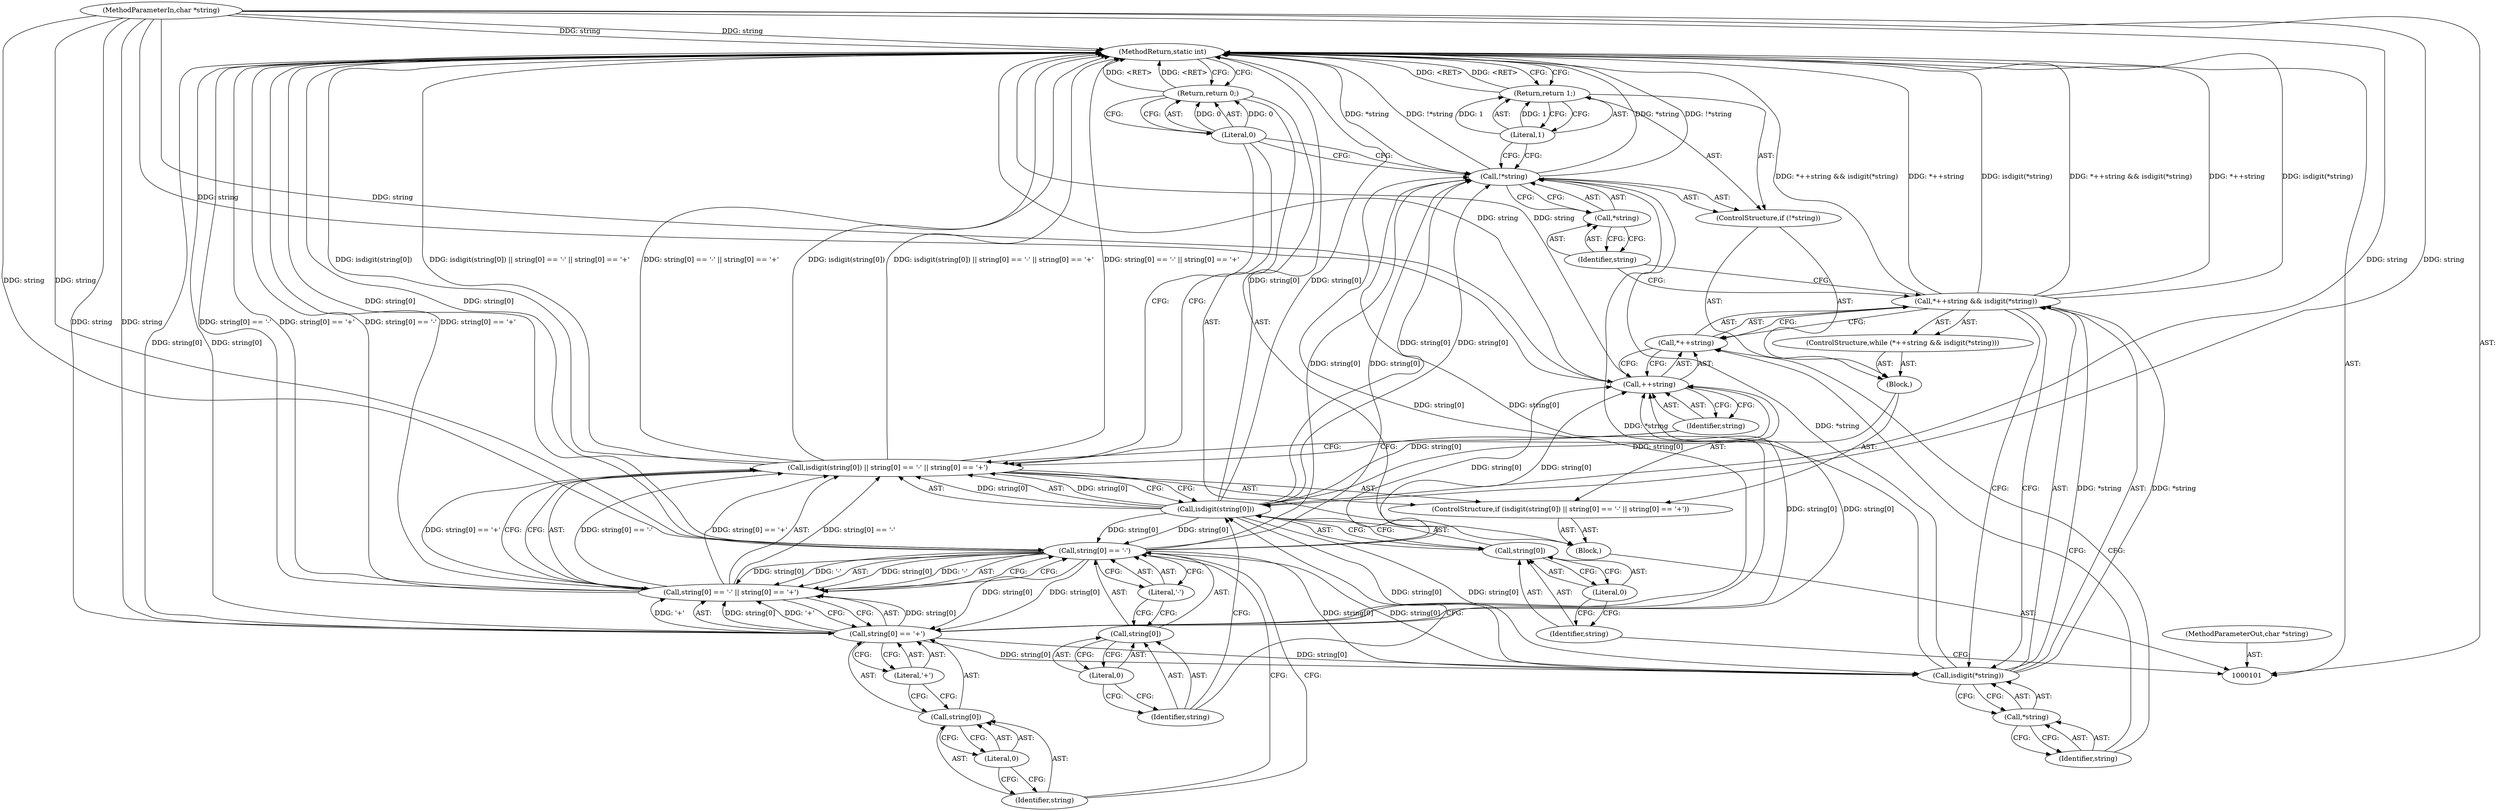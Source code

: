 digraph "1_t1utils_6b9d1aafcb61a3663c883663eb19ccdbfcde8d33_0" {
"1000138" [label="(MethodReturn,static int)"];
"1000102" [label="(MethodParameterIn,char *string)"];
"1000181" [label="(MethodParameterOut,char *string)"];
"1000103" [label="(Block,)"];
"1000107" [label="(Call,string[0])"];
"1000108" [label="(Identifier,string)"];
"1000104" [label="(ControlStructure,if (isdigit(string[0]) || string[0] == '-' || string[0] == '+'))"];
"1000109" [label="(Literal,0)"];
"1000110" [label="(Call,string[0] == '-' || string[0] == '+')"];
"1000111" [label="(Call,string[0] == '-')"];
"1000112" [label="(Call,string[0])"];
"1000113" [label="(Identifier,string)"];
"1000114" [label="(Literal,0)"];
"1000115" [label="(Literal,'-')"];
"1000116" [label="(Call,string[0] == '+')"];
"1000117" [label="(Call,string[0])"];
"1000118" [label="(Identifier,string)"];
"1000119" [label="(Literal,0)"];
"1000105" [label="(Call,isdigit(string[0]) || string[0] == '-' || string[0] == '+')"];
"1000106" [label="(Call,isdigit(string[0]))"];
"1000120" [label="(Literal,'+')"];
"1000121" [label="(Block,)"];
"1000123" [label="(Call,*++string && isdigit(*string))"];
"1000124" [label="(Call,*++string)"];
"1000125" [label="(Call,++string)"];
"1000126" [label="(Identifier,string)"];
"1000127" [label="(Call,isdigit(*string))"];
"1000128" [label="(Call,*string)"];
"1000129" [label="(Identifier,string)"];
"1000122" [label="(ControlStructure,while (*++string && isdigit(*string)))"];
"1000132" [label="(Call,*string)"];
"1000133" [label="(Identifier,string)"];
"1000130" [label="(ControlStructure,if (!*string))"];
"1000131" [label="(Call,!*string)"];
"1000135" [label="(Literal,1)"];
"1000134" [label="(Return,return 1;)"];
"1000136" [label="(Return,return 0;)"];
"1000137" [label="(Literal,0)"];
"1000138" -> "1000101"  [label="AST: "];
"1000138" -> "1000134"  [label="CFG: "];
"1000138" -> "1000136"  [label="CFG: "];
"1000136" -> "1000138"  [label="DDG: <RET>"];
"1000134" -> "1000138"  [label="DDG: <RET>"];
"1000116" -> "1000138"  [label="DDG: string[0]"];
"1000125" -> "1000138"  [label="DDG: string"];
"1000106" -> "1000138"  [label="DDG: string[0]"];
"1000105" -> "1000138"  [label="DDG: isdigit(string[0]) || string[0] == '-' || string[0] == '+'"];
"1000105" -> "1000138"  [label="DDG: string[0] == '-' || string[0] == '+'"];
"1000105" -> "1000138"  [label="DDG: isdigit(string[0])"];
"1000123" -> "1000138"  [label="DDG: isdigit(*string)"];
"1000123" -> "1000138"  [label="DDG: *++string && isdigit(*string)"];
"1000123" -> "1000138"  [label="DDG: *++string"];
"1000131" -> "1000138"  [label="DDG: *string"];
"1000131" -> "1000138"  [label="DDG: !*string"];
"1000102" -> "1000138"  [label="DDG: string"];
"1000111" -> "1000138"  [label="DDG: string[0]"];
"1000110" -> "1000138"  [label="DDG: string[0] == '-'"];
"1000110" -> "1000138"  [label="DDG: string[0] == '+'"];
"1000102" -> "1000101"  [label="AST: "];
"1000102" -> "1000138"  [label="DDG: string"];
"1000102" -> "1000106"  [label="DDG: string"];
"1000102" -> "1000111"  [label="DDG: string"];
"1000102" -> "1000116"  [label="DDG: string"];
"1000102" -> "1000125"  [label="DDG: string"];
"1000181" -> "1000101"  [label="AST: "];
"1000103" -> "1000101"  [label="AST: "];
"1000104" -> "1000103"  [label="AST: "];
"1000136" -> "1000103"  [label="AST: "];
"1000107" -> "1000106"  [label="AST: "];
"1000107" -> "1000109"  [label="CFG: "];
"1000108" -> "1000107"  [label="AST: "];
"1000109" -> "1000107"  [label="AST: "];
"1000106" -> "1000107"  [label="CFG: "];
"1000108" -> "1000107"  [label="AST: "];
"1000108" -> "1000101"  [label="CFG: "];
"1000109" -> "1000108"  [label="CFG: "];
"1000104" -> "1000103"  [label="AST: "];
"1000105" -> "1000104"  [label="AST: "];
"1000121" -> "1000104"  [label="AST: "];
"1000109" -> "1000107"  [label="AST: "];
"1000109" -> "1000108"  [label="CFG: "];
"1000107" -> "1000109"  [label="CFG: "];
"1000110" -> "1000105"  [label="AST: "];
"1000110" -> "1000111"  [label="CFG: "];
"1000110" -> "1000116"  [label="CFG: "];
"1000111" -> "1000110"  [label="AST: "];
"1000116" -> "1000110"  [label="AST: "];
"1000105" -> "1000110"  [label="CFG: "];
"1000110" -> "1000138"  [label="DDG: string[0] == '-'"];
"1000110" -> "1000138"  [label="DDG: string[0] == '+'"];
"1000110" -> "1000105"  [label="DDG: string[0] == '-'"];
"1000110" -> "1000105"  [label="DDG: string[0] == '+'"];
"1000111" -> "1000110"  [label="DDG: string[0]"];
"1000111" -> "1000110"  [label="DDG: '-'"];
"1000116" -> "1000110"  [label="DDG: string[0]"];
"1000116" -> "1000110"  [label="DDG: '+'"];
"1000111" -> "1000110"  [label="AST: "];
"1000111" -> "1000115"  [label="CFG: "];
"1000112" -> "1000111"  [label="AST: "];
"1000115" -> "1000111"  [label="AST: "];
"1000118" -> "1000111"  [label="CFG: "];
"1000110" -> "1000111"  [label="CFG: "];
"1000111" -> "1000138"  [label="DDG: string[0]"];
"1000111" -> "1000110"  [label="DDG: string[0]"];
"1000111" -> "1000110"  [label="DDG: '-'"];
"1000106" -> "1000111"  [label="DDG: string[0]"];
"1000102" -> "1000111"  [label="DDG: string"];
"1000111" -> "1000116"  [label="DDG: string[0]"];
"1000111" -> "1000125"  [label="DDG: string[0]"];
"1000111" -> "1000127"  [label="DDG: string[0]"];
"1000111" -> "1000131"  [label="DDG: string[0]"];
"1000112" -> "1000111"  [label="AST: "];
"1000112" -> "1000114"  [label="CFG: "];
"1000113" -> "1000112"  [label="AST: "];
"1000114" -> "1000112"  [label="AST: "];
"1000115" -> "1000112"  [label="CFG: "];
"1000113" -> "1000112"  [label="AST: "];
"1000113" -> "1000106"  [label="CFG: "];
"1000114" -> "1000113"  [label="CFG: "];
"1000114" -> "1000112"  [label="AST: "];
"1000114" -> "1000113"  [label="CFG: "];
"1000112" -> "1000114"  [label="CFG: "];
"1000115" -> "1000111"  [label="AST: "];
"1000115" -> "1000112"  [label="CFG: "];
"1000111" -> "1000115"  [label="CFG: "];
"1000116" -> "1000110"  [label="AST: "];
"1000116" -> "1000120"  [label="CFG: "];
"1000117" -> "1000116"  [label="AST: "];
"1000120" -> "1000116"  [label="AST: "];
"1000110" -> "1000116"  [label="CFG: "];
"1000116" -> "1000138"  [label="DDG: string[0]"];
"1000116" -> "1000110"  [label="DDG: string[0]"];
"1000116" -> "1000110"  [label="DDG: '+'"];
"1000111" -> "1000116"  [label="DDG: string[0]"];
"1000102" -> "1000116"  [label="DDG: string"];
"1000116" -> "1000125"  [label="DDG: string[0]"];
"1000116" -> "1000127"  [label="DDG: string[0]"];
"1000116" -> "1000131"  [label="DDG: string[0]"];
"1000117" -> "1000116"  [label="AST: "];
"1000117" -> "1000119"  [label="CFG: "];
"1000118" -> "1000117"  [label="AST: "];
"1000119" -> "1000117"  [label="AST: "];
"1000120" -> "1000117"  [label="CFG: "];
"1000118" -> "1000117"  [label="AST: "];
"1000118" -> "1000111"  [label="CFG: "];
"1000119" -> "1000118"  [label="CFG: "];
"1000119" -> "1000117"  [label="AST: "];
"1000119" -> "1000118"  [label="CFG: "];
"1000117" -> "1000119"  [label="CFG: "];
"1000105" -> "1000104"  [label="AST: "];
"1000105" -> "1000106"  [label="CFG: "];
"1000105" -> "1000110"  [label="CFG: "];
"1000106" -> "1000105"  [label="AST: "];
"1000110" -> "1000105"  [label="AST: "];
"1000126" -> "1000105"  [label="CFG: "];
"1000137" -> "1000105"  [label="CFG: "];
"1000105" -> "1000138"  [label="DDG: isdigit(string[0]) || string[0] == '-' || string[0] == '+'"];
"1000105" -> "1000138"  [label="DDG: string[0] == '-' || string[0] == '+'"];
"1000105" -> "1000138"  [label="DDG: isdigit(string[0])"];
"1000106" -> "1000105"  [label="DDG: string[0]"];
"1000110" -> "1000105"  [label="DDG: string[0] == '-'"];
"1000110" -> "1000105"  [label="DDG: string[0] == '+'"];
"1000106" -> "1000105"  [label="AST: "];
"1000106" -> "1000107"  [label="CFG: "];
"1000107" -> "1000106"  [label="AST: "];
"1000113" -> "1000106"  [label="CFG: "];
"1000105" -> "1000106"  [label="CFG: "];
"1000106" -> "1000138"  [label="DDG: string[0]"];
"1000106" -> "1000105"  [label="DDG: string[0]"];
"1000102" -> "1000106"  [label="DDG: string"];
"1000106" -> "1000111"  [label="DDG: string[0]"];
"1000106" -> "1000125"  [label="DDG: string[0]"];
"1000106" -> "1000127"  [label="DDG: string[0]"];
"1000106" -> "1000131"  [label="DDG: string[0]"];
"1000120" -> "1000116"  [label="AST: "];
"1000120" -> "1000117"  [label="CFG: "];
"1000116" -> "1000120"  [label="CFG: "];
"1000121" -> "1000104"  [label="AST: "];
"1000122" -> "1000121"  [label="AST: "];
"1000130" -> "1000121"  [label="AST: "];
"1000123" -> "1000122"  [label="AST: "];
"1000123" -> "1000124"  [label="CFG: "];
"1000123" -> "1000127"  [label="CFG: "];
"1000124" -> "1000123"  [label="AST: "];
"1000127" -> "1000123"  [label="AST: "];
"1000133" -> "1000123"  [label="CFG: "];
"1000123" -> "1000138"  [label="DDG: isdigit(*string)"];
"1000123" -> "1000138"  [label="DDG: *++string && isdigit(*string)"];
"1000123" -> "1000138"  [label="DDG: *++string"];
"1000127" -> "1000123"  [label="DDG: *string"];
"1000124" -> "1000123"  [label="AST: "];
"1000124" -> "1000125"  [label="CFG: "];
"1000125" -> "1000124"  [label="AST: "];
"1000129" -> "1000124"  [label="CFG: "];
"1000123" -> "1000124"  [label="CFG: "];
"1000125" -> "1000124"  [label="AST: "];
"1000125" -> "1000126"  [label="CFG: "];
"1000126" -> "1000125"  [label="AST: "];
"1000124" -> "1000125"  [label="CFG: "];
"1000125" -> "1000138"  [label="DDG: string"];
"1000116" -> "1000125"  [label="DDG: string[0]"];
"1000106" -> "1000125"  [label="DDG: string[0]"];
"1000111" -> "1000125"  [label="DDG: string[0]"];
"1000102" -> "1000125"  [label="DDG: string"];
"1000126" -> "1000125"  [label="AST: "];
"1000126" -> "1000105"  [label="CFG: "];
"1000125" -> "1000126"  [label="CFG: "];
"1000127" -> "1000123"  [label="AST: "];
"1000127" -> "1000128"  [label="CFG: "];
"1000128" -> "1000127"  [label="AST: "];
"1000123" -> "1000127"  [label="CFG: "];
"1000127" -> "1000123"  [label="DDG: *string"];
"1000116" -> "1000127"  [label="DDG: string[0]"];
"1000106" -> "1000127"  [label="DDG: string[0]"];
"1000111" -> "1000127"  [label="DDG: string[0]"];
"1000127" -> "1000131"  [label="DDG: *string"];
"1000128" -> "1000127"  [label="AST: "];
"1000128" -> "1000129"  [label="CFG: "];
"1000129" -> "1000128"  [label="AST: "];
"1000127" -> "1000128"  [label="CFG: "];
"1000129" -> "1000128"  [label="AST: "];
"1000129" -> "1000124"  [label="CFG: "];
"1000128" -> "1000129"  [label="CFG: "];
"1000122" -> "1000121"  [label="AST: "];
"1000123" -> "1000122"  [label="AST: "];
"1000132" -> "1000131"  [label="AST: "];
"1000132" -> "1000133"  [label="CFG: "];
"1000133" -> "1000132"  [label="AST: "];
"1000131" -> "1000132"  [label="CFG: "];
"1000133" -> "1000132"  [label="AST: "];
"1000133" -> "1000123"  [label="CFG: "];
"1000132" -> "1000133"  [label="CFG: "];
"1000130" -> "1000121"  [label="AST: "];
"1000131" -> "1000130"  [label="AST: "];
"1000134" -> "1000130"  [label="AST: "];
"1000131" -> "1000130"  [label="AST: "];
"1000131" -> "1000132"  [label="CFG: "];
"1000132" -> "1000131"  [label="AST: "];
"1000135" -> "1000131"  [label="CFG: "];
"1000137" -> "1000131"  [label="CFG: "];
"1000131" -> "1000138"  [label="DDG: *string"];
"1000131" -> "1000138"  [label="DDG: !*string"];
"1000116" -> "1000131"  [label="DDG: string[0]"];
"1000106" -> "1000131"  [label="DDG: string[0]"];
"1000111" -> "1000131"  [label="DDG: string[0]"];
"1000127" -> "1000131"  [label="DDG: *string"];
"1000135" -> "1000134"  [label="AST: "];
"1000135" -> "1000131"  [label="CFG: "];
"1000134" -> "1000135"  [label="CFG: "];
"1000135" -> "1000134"  [label="DDG: 1"];
"1000134" -> "1000130"  [label="AST: "];
"1000134" -> "1000135"  [label="CFG: "];
"1000135" -> "1000134"  [label="AST: "];
"1000138" -> "1000134"  [label="CFG: "];
"1000134" -> "1000138"  [label="DDG: <RET>"];
"1000135" -> "1000134"  [label="DDG: 1"];
"1000136" -> "1000103"  [label="AST: "];
"1000136" -> "1000137"  [label="CFG: "];
"1000137" -> "1000136"  [label="AST: "];
"1000138" -> "1000136"  [label="CFG: "];
"1000136" -> "1000138"  [label="DDG: <RET>"];
"1000137" -> "1000136"  [label="DDG: 0"];
"1000137" -> "1000136"  [label="AST: "];
"1000137" -> "1000131"  [label="CFG: "];
"1000137" -> "1000105"  [label="CFG: "];
"1000136" -> "1000137"  [label="CFG: "];
"1000137" -> "1000136"  [label="DDG: 0"];
}
